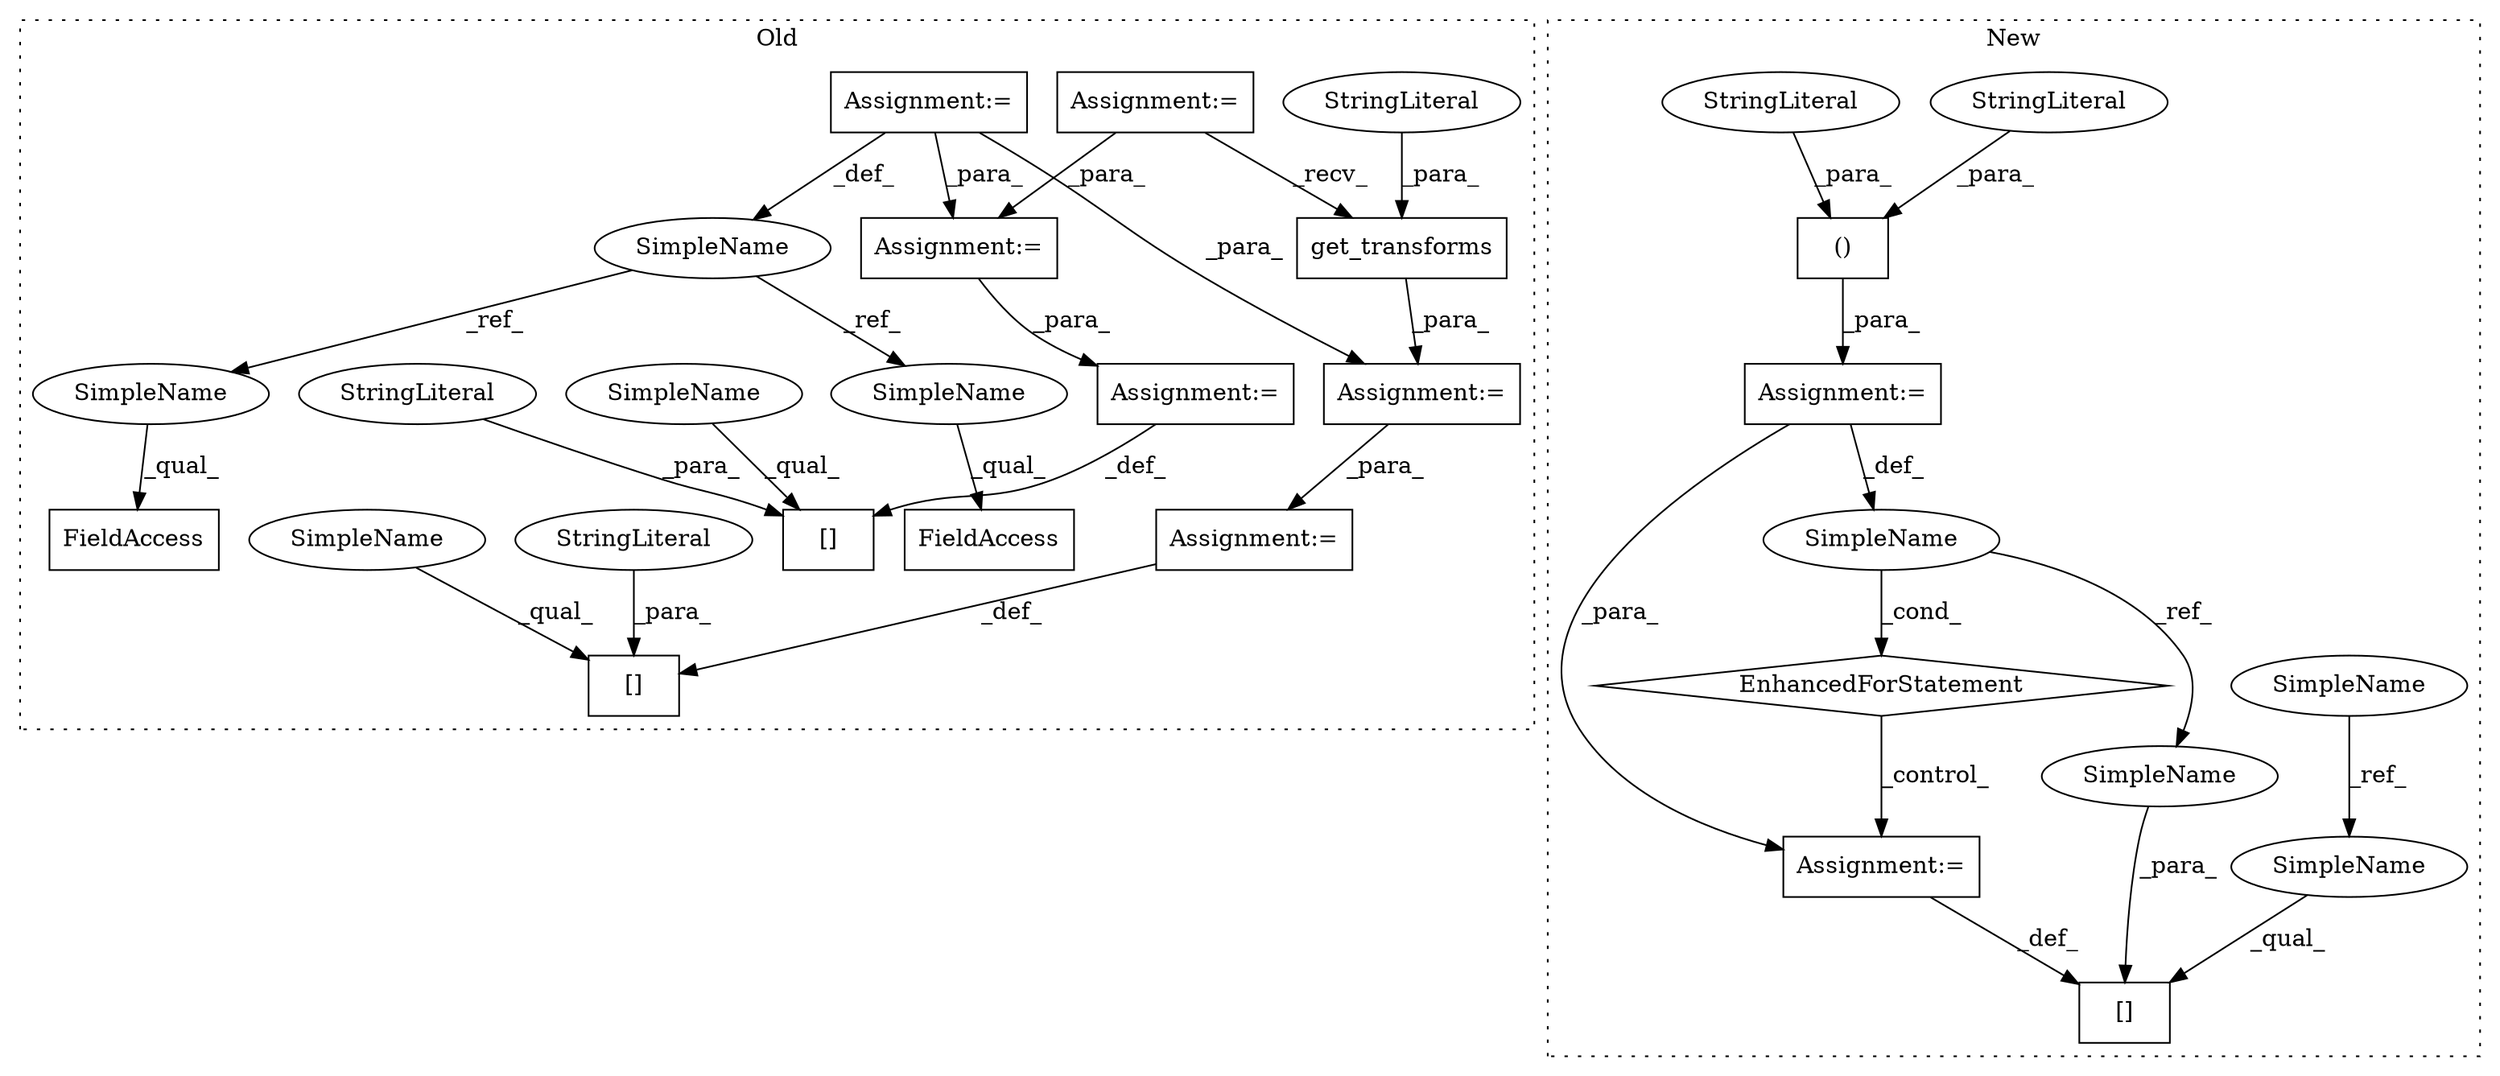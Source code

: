 digraph G {
subgraph cluster0 {
1 [label="get_transforms" a="32" s="816,844" l="15,1" shape="box"];
4 [label="[]" a="2" s="884,900" l="9,1" shape="box"];
8 [label="[]" a="2" s="852,868" l="9,1" shape="box"];
9 [label="Assignment:=" a="7" s="869" l="1" shape="box"];
10 [label="Assignment:=" a="7" s="481" l="10" shape="box"];
11 [label="Assignment:=" a="7" s="602" l="11" shape="box"];
12 [label="FieldAccess" a="22" s="758" l="20" shape="box"];
13 [label="SimpleName" a="42" s="602" l="11" shape="ellipse"];
14 [label="FieldAccess" a="22" s="656" l="20" shape="box"];
16 [label="StringLiteral" a="45" s="831" l="7" shape="ellipse"];
17 [label="StringLiteral" a="45" s="893" l="7" shape="ellipse"];
19 [label="Assignment:=" a="7" s="655" l="1" shape="box"];
21 [label="Assignment:=" a="7" s="901" l="1" shape="box"];
23 [label="StringLiteral" a="45" s="861" l="7" shape="ellipse"];
24 [label="Assignment:=" a="7" s="757" l="1" shape="box"];
26 [label="SimpleName" a="42" s="758" l="11" shape="ellipse"];
27 [label="SimpleName" a="42" s="656" l="11" shape="ellipse"];
29 [label="SimpleName" a="42" s="884" l="8" shape="ellipse"];
30 [label="SimpleName" a="42" s="852" l="8" shape="ellipse"];
label = "Old";
style="dotted";
}
subgraph cluster1 {
2 [label="[]" a="2" s="770,783" l="9,1" shape="box"];
3 [label="()" a="106" s="732" l="27" shape="box"];
5 [label="SimpleName" a="42" s="720" l="4" shape="ellipse"];
6 [label="EnhancedForStatement" a="70" s="660,759" l="53,3" shape="diamond"];
7 [label="SimpleName" a="42" s="632" l="8" shape="ellipse"];
15 [label="StringLiteral" a="45" s="752" l="7" shape="ellipse"];
18 [label="Assignment:=" a="7" s="660,759" l="53,3" shape="box"];
20 [label="Assignment:=" a="7" s="784" l="1" shape="box"];
22 [label="StringLiteral" a="45" s="732" l="7" shape="ellipse"];
25 [label="SimpleName" a="42" s="770" l="8" shape="ellipse"];
28 [label="SimpleName" a="42" s="779" l="4" shape="ellipse"];
label = "New";
style="dotted";
}
1 -> 24 [label="_para_"];
3 -> 18 [label="_para_"];
5 -> 6 [label="_cond_"];
5 -> 28 [label="_ref_"];
6 -> 20 [label="_control_"];
7 -> 25 [label="_ref_"];
9 -> 8 [label="_def_"];
10 -> 1 [label="_recv_"];
10 -> 19 [label="_para_"];
11 -> 19 [label="_para_"];
11 -> 24 [label="_para_"];
11 -> 13 [label="_def_"];
13 -> 27 [label="_ref_"];
13 -> 26 [label="_ref_"];
15 -> 3 [label="_para_"];
16 -> 1 [label="_para_"];
17 -> 4 [label="_para_"];
18 -> 5 [label="_def_"];
18 -> 20 [label="_para_"];
19 -> 9 [label="_para_"];
20 -> 2 [label="_def_"];
21 -> 4 [label="_def_"];
22 -> 3 [label="_para_"];
23 -> 8 [label="_para_"];
24 -> 21 [label="_para_"];
25 -> 2 [label="_qual_"];
26 -> 12 [label="_qual_"];
27 -> 14 [label="_qual_"];
28 -> 2 [label="_para_"];
29 -> 4 [label="_qual_"];
30 -> 8 [label="_qual_"];
}
